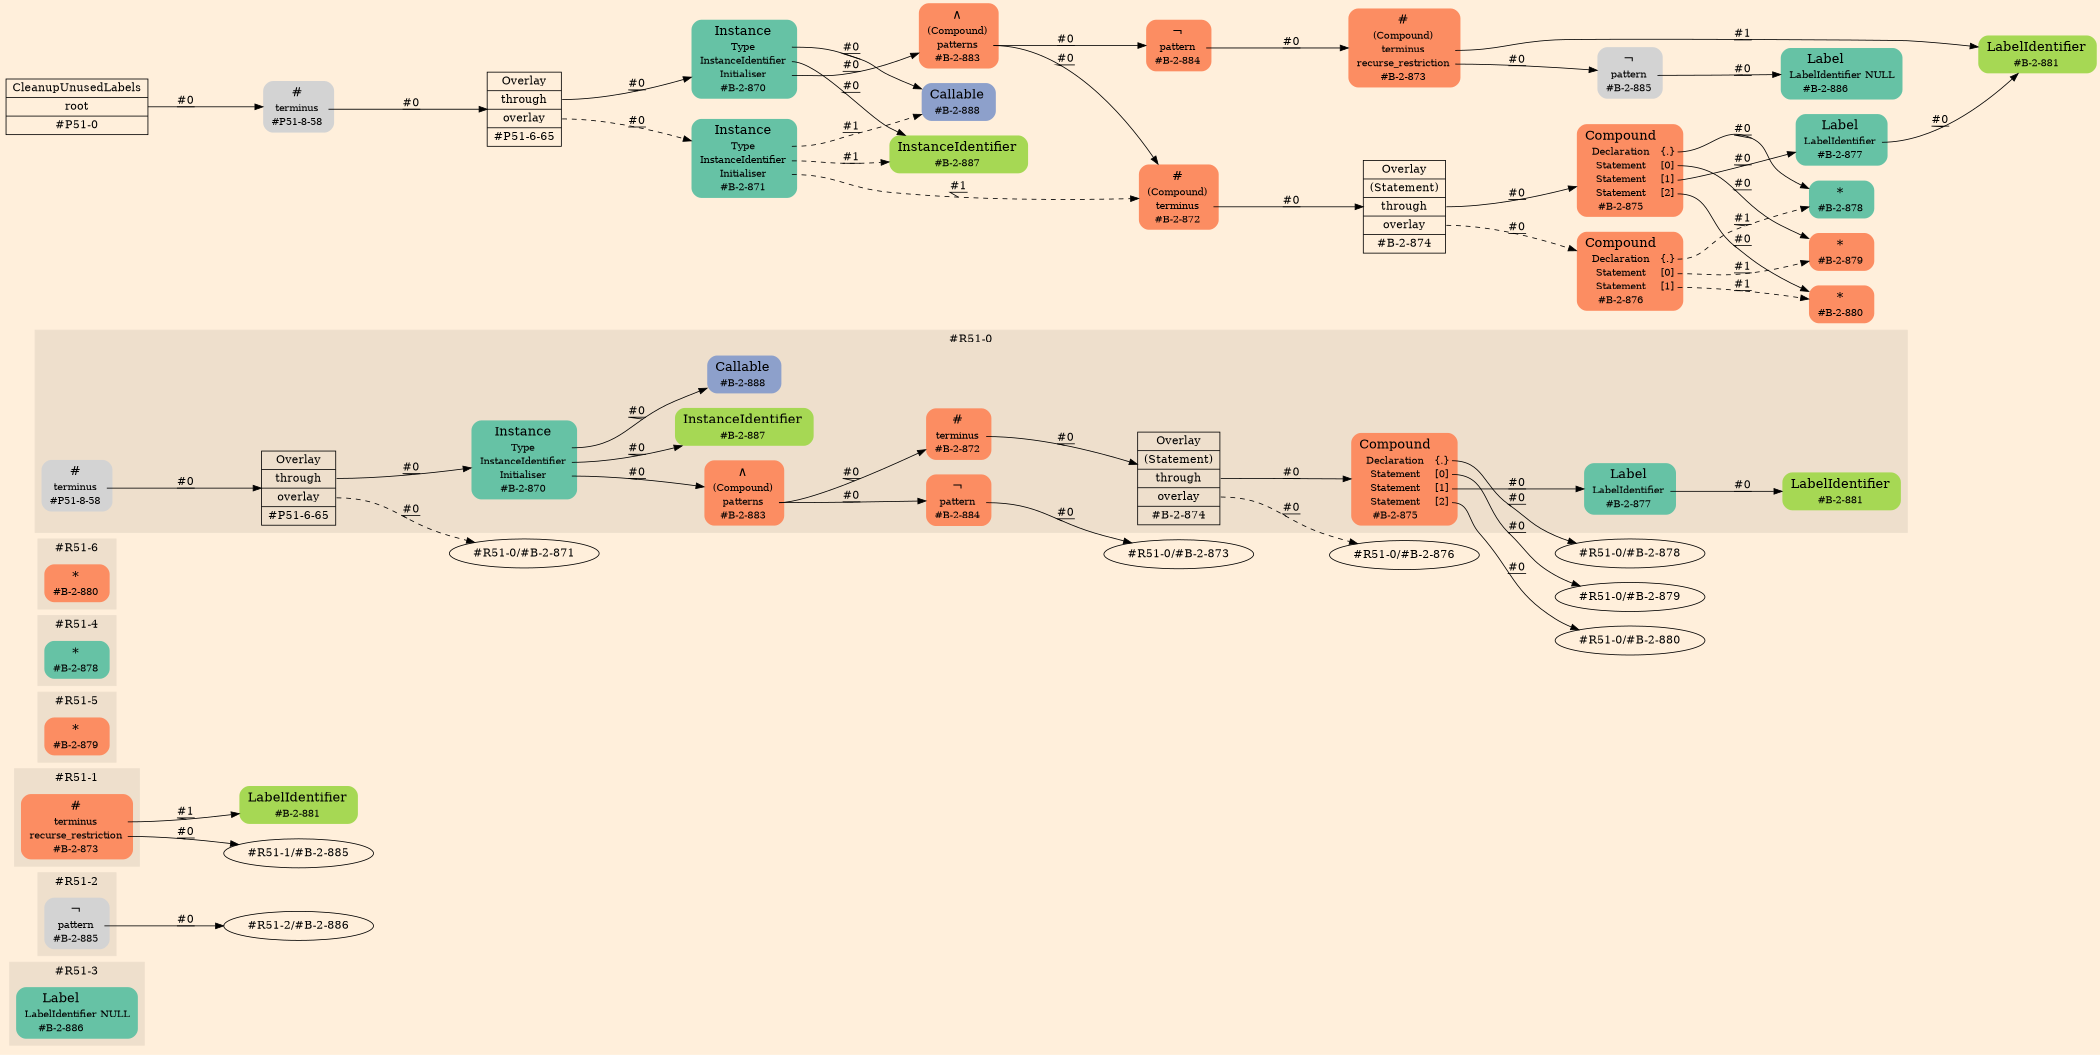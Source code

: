 digraph Inferno {
graph [
rankdir = "LR"
ranksep = 1.0
size = "14,20"
bgcolor = antiquewhite1
color = black
fontcolor = black
];
node [
];
subgraph "cluster#R51-3" {
label = "#R51-3"
style = "filled"
color = antiquewhite2
"#R51-3/#B-2-886" [
shape = "plaintext"
fillcolor = "/set28/1"
label = <<TABLE BORDER="0" CELLBORDER="0" CELLSPACING="0">
 <TR>
  <TD><FONT POINT-SIZE="16.0">Label</FONT></TD>
  <TD></TD>
 </TR>
 <TR>
  <TD>LabelIdentifier</TD>
  <TD PORT="port0">NULL</TD>
 </TR>
 <TR>
  <TD>#B-2-886</TD>
  <TD PORT="port1"></TD>
 </TR>
</TABLE>>
style = "rounded,filled"
fontsize = "12"
];
}
subgraph "cluster#R51-2" {
label = "#R51-2"
style = "filled"
color = antiquewhite2
"#R51-2/#B-2-885" [
shape = "plaintext"
label = <<TABLE BORDER="0" CELLBORDER="0" CELLSPACING="0">
 <TR>
  <TD><FONT POINT-SIZE="16.0">¬</FONT></TD>
  <TD></TD>
 </TR>
 <TR>
  <TD>pattern</TD>
  <TD PORT="port0"></TD>
 </TR>
 <TR>
  <TD>#B-2-885</TD>
  <TD PORT="port1"></TD>
 </TR>
</TABLE>>
style = "rounded,filled"
fontsize = "12"
];
}
"#R51-2/#B-2-885":port0 -> "#R51-2/#B-2-886" [style="solid"
label = "#0"
decorate = true
color = black
fontcolor = black
];
subgraph "cluster#R51-1" {
label = "#R51-1"
style = "filled"
color = antiquewhite2
"#R51-1/#B-2-873" [
shape = "plaintext"
fillcolor = "/set28/2"
label = <<TABLE BORDER="0" CELLBORDER="0" CELLSPACING="0">
 <TR>
  <TD><FONT POINT-SIZE="16.0">#</FONT></TD>
  <TD></TD>
 </TR>
 <TR>
  <TD>terminus</TD>
  <TD PORT="port0"></TD>
 </TR>
 <TR>
  <TD>recurse_restriction</TD>
  <TD PORT="port1"></TD>
 </TR>
 <TR>
  <TD>#B-2-873</TD>
  <TD PORT="port2"></TD>
 </TR>
</TABLE>>
style = "rounded,filled"
fontsize = "12"
];
}
"#R51-1/#B-2-881" [
shape = "plaintext"
fillcolor = "/set28/5"
label = <<TABLE BORDER="0" CELLBORDER="0" CELLSPACING="0">
 <TR>
  <TD><FONT POINT-SIZE="16.0">LabelIdentifier</FONT></TD>
  <TD></TD>
 </TR>
 <TR>
  <TD>#B-2-881</TD>
  <TD PORT="port0"></TD>
 </TR>
</TABLE>>
style = "rounded,filled"
fontsize = "12"
];
"#R51-1/#B-2-873":port0 -> "#R51-1/#B-2-881" [style="solid"
label = "#1"
decorate = true
color = black
fontcolor = black
];
"#R51-1/#B-2-873":port1 -> "#R51-1/#B-2-885" [style="solid"
label = "#0"
decorate = true
color = black
fontcolor = black
];
subgraph "cluster#R51-5" {
label = "#R51-5"
style = "filled"
color = antiquewhite2
"#R51-5/#B-2-879" [
shape = "plaintext"
fillcolor = "/set28/2"
label = <<TABLE BORDER="0" CELLBORDER="0" CELLSPACING="0">
 <TR>
  <TD><FONT POINT-SIZE="16.0">*</FONT></TD>
  <TD></TD>
 </TR>
 <TR>
  <TD>#B-2-879</TD>
  <TD PORT="port0"></TD>
 </TR>
</TABLE>>
style = "rounded,filled"
fontsize = "12"
];
}
subgraph "cluster#R51-4" {
label = "#R51-4"
style = "filled"
color = antiquewhite2
"#R51-4/#B-2-878" [
shape = "plaintext"
fillcolor = "/set28/1"
label = <<TABLE BORDER="0" CELLBORDER="0" CELLSPACING="0">
 <TR>
  <TD><FONT POINT-SIZE="16.0">*</FONT></TD>
  <TD></TD>
 </TR>
 <TR>
  <TD>#B-2-878</TD>
  <TD PORT="port0"></TD>
 </TR>
</TABLE>>
style = "rounded,filled"
fontsize = "12"
];
}
subgraph "cluster#R51-6" {
label = "#R51-6"
style = "filled"
color = antiquewhite2
"#R51-6/#B-2-880" [
shape = "plaintext"
fillcolor = "/set28/2"
label = <<TABLE BORDER="0" CELLBORDER="0" CELLSPACING="0">
 <TR>
  <TD><FONT POINT-SIZE="16.0">*</FONT></TD>
  <TD></TD>
 </TR>
 <TR>
  <TD>#B-2-880</TD>
  <TD PORT="port0"></TD>
 </TR>
</TABLE>>
style = "rounded,filled"
fontsize = "12"
];
}
subgraph "cluster#R51-0" {
label = "#R51-0"
style = "filled"
color = antiquewhite2
"#R51-0/#B-2-881" [
shape = "plaintext"
fillcolor = "/set28/5"
label = <<TABLE BORDER="0" CELLBORDER="0" CELLSPACING="0">
 <TR>
  <TD><FONT POINT-SIZE="16.0">LabelIdentifier</FONT></TD>
  <TD></TD>
 </TR>
 <TR>
  <TD>#B-2-881</TD>
  <TD PORT="port0"></TD>
 </TR>
</TABLE>>
style = "rounded,filled"
fontsize = "12"
];
"#R51-0/#B-2-877" [
shape = "plaintext"
fillcolor = "/set28/1"
label = <<TABLE BORDER="0" CELLBORDER="0" CELLSPACING="0">
 <TR>
  <TD><FONT POINT-SIZE="16.0">Label</FONT></TD>
  <TD></TD>
 </TR>
 <TR>
  <TD>LabelIdentifier</TD>
  <TD PORT="port0"></TD>
 </TR>
 <TR>
  <TD>#B-2-877</TD>
  <TD PORT="port1"></TD>
 </TR>
</TABLE>>
style = "rounded,filled"
fontsize = "12"
];
"#R51-0/#B-2-875" [
shape = "plaintext"
fillcolor = "/set28/2"
label = <<TABLE BORDER="0" CELLBORDER="0" CELLSPACING="0">
 <TR>
  <TD><FONT POINT-SIZE="16.0">Compound</FONT></TD>
  <TD></TD>
 </TR>
 <TR>
  <TD>Declaration</TD>
  <TD PORT="port0">{.}</TD>
 </TR>
 <TR>
  <TD>Statement</TD>
  <TD PORT="port1">[0]</TD>
 </TR>
 <TR>
  <TD>Statement</TD>
  <TD PORT="port2">[1]</TD>
 </TR>
 <TR>
  <TD>Statement</TD>
  <TD PORT="port3">[2]</TD>
 </TR>
 <TR>
  <TD>#B-2-875</TD>
  <TD PORT="port4"></TD>
 </TR>
</TABLE>>
style = "rounded,filled"
fontsize = "12"
];
"#R51-0/#B-2-874" [
shape = "record"
fillcolor = antiquewhite2
label = "<fixed> Overlay | <port0> (Statement) | <port1> through | <port2> overlay | <port3> #B-2-874"
style = "filled"
fontsize = "14"
color = black
fontcolor = black
];
"#R51-0/#B-2-884" [
shape = "plaintext"
fillcolor = "/set28/2"
label = <<TABLE BORDER="0" CELLBORDER="0" CELLSPACING="0">
 <TR>
  <TD><FONT POINT-SIZE="16.0">¬</FONT></TD>
  <TD></TD>
 </TR>
 <TR>
  <TD>pattern</TD>
  <TD PORT="port0"></TD>
 </TR>
 <TR>
  <TD>#B-2-884</TD>
  <TD PORT="port1"></TD>
 </TR>
</TABLE>>
style = "rounded,filled"
fontsize = "12"
];
"#R51-0/#B-2-872" [
shape = "plaintext"
fillcolor = "/set28/2"
label = <<TABLE BORDER="0" CELLBORDER="0" CELLSPACING="0">
 <TR>
  <TD><FONT POINT-SIZE="16.0">#</FONT></TD>
  <TD></TD>
 </TR>
 <TR>
  <TD>terminus</TD>
  <TD PORT="port0"></TD>
 </TR>
 <TR>
  <TD>#B-2-872</TD>
  <TD PORT="port1"></TD>
 </TR>
</TABLE>>
style = "rounded,filled"
fontsize = "12"
];
"#R51-0/#P51-6-65" [
shape = "record"
fillcolor = antiquewhite2
label = "<fixed> Overlay | <port0> through | <port1> overlay | <port2> #P51-6-65"
style = "filled"
fontsize = "14"
color = black
fontcolor = black
];
"#R51-0/#P51-8-58" [
shape = "plaintext"
label = <<TABLE BORDER="0" CELLBORDER="0" CELLSPACING="0">
 <TR>
  <TD><FONT POINT-SIZE="16.0">#</FONT></TD>
  <TD></TD>
 </TR>
 <TR>
  <TD>terminus</TD>
  <TD PORT="port0"></TD>
 </TR>
 <TR>
  <TD>#P51-8-58</TD>
  <TD PORT="port1"></TD>
 </TR>
</TABLE>>
style = "rounded,filled"
fontsize = "12"
];
"#R51-0/#B-2-870" [
shape = "plaintext"
fillcolor = "/set28/1"
label = <<TABLE BORDER="0" CELLBORDER="0" CELLSPACING="0">
 <TR>
  <TD><FONT POINT-SIZE="16.0">Instance</FONT></TD>
  <TD></TD>
 </TR>
 <TR>
  <TD>Type</TD>
  <TD PORT="port0"></TD>
 </TR>
 <TR>
  <TD>InstanceIdentifier</TD>
  <TD PORT="port1"></TD>
 </TR>
 <TR>
  <TD>Initialiser</TD>
  <TD PORT="port2"></TD>
 </TR>
 <TR>
  <TD>#B-2-870</TD>
  <TD PORT="port3"></TD>
 </TR>
</TABLE>>
style = "rounded,filled"
fontsize = "12"
];
"#R51-0/#B-2-883" [
shape = "plaintext"
fillcolor = "/set28/2"
label = <<TABLE BORDER="0" CELLBORDER="0" CELLSPACING="0">
 <TR>
  <TD><FONT POINT-SIZE="16.0">∧</FONT></TD>
  <TD></TD>
 </TR>
 <TR>
  <TD>(Compound)</TD>
  <TD PORT="port0"></TD>
 </TR>
 <TR>
  <TD>patterns</TD>
  <TD PORT="port1"></TD>
 </TR>
 <TR>
  <TD>#B-2-883</TD>
  <TD PORT="port2"></TD>
 </TR>
</TABLE>>
style = "rounded,filled"
fontsize = "12"
];
"#R51-0/#B-2-888" [
shape = "plaintext"
fillcolor = "/set28/3"
label = <<TABLE BORDER="0" CELLBORDER="0" CELLSPACING="0">
 <TR>
  <TD><FONT POINT-SIZE="16.0">Callable</FONT></TD>
  <TD></TD>
 </TR>
 <TR>
  <TD>#B-2-888</TD>
  <TD PORT="port0"></TD>
 </TR>
</TABLE>>
style = "rounded,filled"
fontsize = "12"
];
"#R51-0/#B-2-887" [
shape = "plaintext"
fillcolor = "/set28/5"
label = <<TABLE BORDER="0" CELLBORDER="0" CELLSPACING="0">
 <TR>
  <TD><FONT POINT-SIZE="16.0">InstanceIdentifier</FONT></TD>
  <TD></TD>
 </TR>
 <TR>
  <TD>#B-2-887</TD>
  <TD PORT="port0"></TD>
 </TR>
</TABLE>>
style = "rounded,filled"
fontsize = "12"
];
}
"#R51-0/#B-2-877":port0 -> "#R51-0/#B-2-881" [style="solid"
label = "#0"
decorate = true
color = black
fontcolor = black
];
"#R51-0/#B-2-875":port0 -> "#R51-0/#B-2-878" [style="solid"
label = "#0"
decorate = true
color = black
fontcolor = black
];
"#R51-0/#B-2-875":port1 -> "#R51-0/#B-2-879" [style="solid"
label = "#0"
decorate = true
color = black
fontcolor = black
];
"#R51-0/#B-2-875":port2 -> "#R51-0/#B-2-877" [style="solid"
label = "#0"
decorate = true
color = black
fontcolor = black
];
"#R51-0/#B-2-875":port3 -> "#R51-0/#B-2-880" [style="solid"
label = "#0"
decorate = true
color = black
fontcolor = black
];
"#R51-0/#B-2-874":port1 -> "#R51-0/#B-2-875" [style="solid"
label = "#0"
decorate = true
color = black
fontcolor = black
];
"#R51-0/#B-2-874":port2 -> "#R51-0/#B-2-876" [style="dashed"
label = "#0"
decorate = true
color = black
fontcolor = black
];
"#R51-0/#B-2-884":port0 -> "#R51-0/#B-2-873" [style="solid"
label = "#0"
decorate = true
color = black
fontcolor = black
];
"#R51-0/#B-2-872":port0 -> "#R51-0/#B-2-874" [style="solid"
label = "#0"
decorate = true
color = black
fontcolor = black
];
"#R51-0/#P51-6-65":port0 -> "#R51-0/#B-2-870" [style="solid"
label = "#0"
decorate = true
color = black
fontcolor = black
];
"#R51-0/#P51-6-65":port1 -> "#R51-0/#B-2-871" [style="dashed"
label = "#0"
decorate = true
color = black
fontcolor = black
];
"#R51-0/#P51-8-58":port0 -> "#R51-0/#P51-6-65" [style="solid"
label = "#0"
decorate = true
color = black
fontcolor = black
];
"#R51-0/#B-2-870":port0 -> "#R51-0/#B-2-888" [style="solid"
label = "#0"
decorate = true
color = black
fontcolor = black
];
"#R51-0/#B-2-870":port1 -> "#R51-0/#B-2-887" [style="solid"
label = "#0"
decorate = true
color = black
fontcolor = black
];
"#R51-0/#B-2-870":port2 -> "#R51-0/#B-2-883" [style="solid"
label = "#0"
decorate = true
color = black
fontcolor = black
];
"#R51-0/#B-2-883":port1 -> "#R51-0/#B-2-872" [style="solid"
label = "#0"
decorate = true
color = black
fontcolor = black
];
"#R51-0/#B-2-883":port1 -> "#R51-0/#B-2-884" [style="solid"
label = "#0"
decorate = true
color = black
fontcolor = black
];
"CR#P51-0" [
shape = "record"
fillcolor = antiquewhite1
label = "<fixed> CleanupUnusedLabels | <port0> root | <port1> #P51-0"
style = "filled"
fontsize = "14"
color = black
fontcolor = black
];
"#P51-8-58" [
shape = "plaintext"
label = <<TABLE BORDER="0" CELLBORDER="0" CELLSPACING="0">
 <TR>
  <TD><FONT POINT-SIZE="16.0">#</FONT></TD>
  <TD></TD>
 </TR>
 <TR>
  <TD>terminus</TD>
  <TD PORT="port0"></TD>
 </TR>
 <TR>
  <TD>#P51-8-58</TD>
  <TD PORT="port1"></TD>
 </TR>
</TABLE>>
style = "rounded,filled"
fontsize = "12"
];
"#P51-6-65" [
shape = "record"
fillcolor = antiquewhite1
label = "<fixed> Overlay | <port0> through | <port1> overlay | <port2> #P51-6-65"
style = "filled"
fontsize = "14"
color = black
fontcolor = black
];
"#B-2-870" [
shape = "plaintext"
fillcolor = "/set28/1"
label = <<TABLE BORDER="0" CELLBORDER="0" CELLSPACING="0">
 <TR>
  <TD><FONT POINT-SIZE="16.0">Instance</FONT></TD>
  <TD></TD>
 </TR>
 <TR>
  <TD>Type</TD>
  <TD PORT="port0"></TD>
 </TR>
 <TR>
  <TD>InstanceIdentifier</TD>
  <TD PORT="port1"></TD>
 </TR>
 <TR>
  <TD>Initialiser</TD>
  <TD PORT="port2"></TD>
 </TR>
 <TR>
  <TD>#B-2-870</TD>
  <TD PORT="port3"></TD>
 </TR>
</TABLE>>
style = "rounded,filled"
fontsize = "12"
];
"#B-2-888" [
shape = "plaintext"
fillcolor = "/set28/3"
label = <<TABLE BORDER="0" CELLBORDER="0" CELLSPACING="0">
 <TR>
  <TD><FONT POINT-SIZE="16.0">Callable</FONT></TD>
  <TD></TD>
 </TR>
 <TR>
  <TD>#B-2-888</TD>
  <TD PORT="port0"></TD>
 </TR>
</TABLE>>
style = "rounded,filled"
fontsize = "12"
];
"#B-2-887" [
shape = "plaintext"
fillcolor = "/set28/5"
label = <<TABLE BORDER="0" CELLBORDER="0" CELLSPACING="0">
 <TR>
  <TD><FONT POINT-SIZE="16.0">InstanceIdentifier</FONT></TD>
  <TD></TD>
 </TR>
 <TR>
  <TD>#B-2-887</TD>
  <TD PORT="port0"></TD>
 </TR>
</TABLE>>
style = "rounded,filled"
fontsize = "12"
];
"#B-2-883" [
shape = "plaintext"
fillcolor = "/set28/2"
label = <<TABLE BORDER="0" CELLBORDER="0" CELLSPACING="0">
 <TR>
  <TD><FONT POINT-SIZE="16.0">∧</FONT></TD>
  <TD></TD>
 </TR>
 <TR>
  <TD>(Compound)</TD>
  <TD PORT="port0"></TD>
 </TR>
 <TR>
  <TD>patterns</TD>
  <TD PORT="port1"></TD>
 </TR>
 <TR>
  <TD>#B-2-883</TD>
  <TD PORT="port2"></TD>
 </TR>
</TABLE>>
style = "rounded,filled"
fontsize = "12"
];
"#B-2-872" [
shape = "plaintext"
fillcolor = "/set28/2"
label = <<TABLE BORDER="0" CELLBORDER="0" CELLSPACING="0">
 <TR>
  <TD><FONT POINT-SIZE="16.0">#</FONT></TD>
  <TD></TD>
 </TR>
 <TR>
  <TD>(Compound)</TD>
  <TD PORT="port0"></TD>
 </TR>
 <TR>
  <TD>terminus</TD>
  <TD PORT="port1"></TD>
 </TR>
 <TR>
  <TD>#B-2-872</TD>
  <TD PORT="port2"></TD>
 </TR>
</TABLE>>
style = "rounded,filled"
fontsize = "12"
];
"#B-2-874" [
shape = "record"
fillcolor = antiquewhite1
label = "<fixed> Overlay | <port0> (Statement) | <port1> through | <port2> overlay | <port3> #B-2-874"
style = "filled"
fontsize = "14"
color = black
fontcolor = black
];
"#B-2-875" [
shape = "plaintext"
fillcolor = "/set28/2"
label = <<TABLE BORDER="0" CELLBORDER="0" CELLSPACING="0">
 <TR>
  <TD><FONT POINT-SIZE="16.0">Compound</FONT></TD>
  <TD></TD>
 </TR>
 <TR>
  <TD>Declaration</TD>
  <TD PORT="port0">{.}</TD>
 </TR>
 <TR>
  <TD>Statement</TD>
  <TD PORT="port1">[0]</TD>
 </TR>
 <TR>
  <TD>Statement</TD>
  <TD PORT="port2">[1]</TD>
 </TR>
 <TR>
  <TD>Statement</TD>
  <TD PORT="port3">[2]</TD>
 </TR>
 <TR>
  <TD>#B-2-875</TD>
  <TD PORT="port4"></TD>
 </TR>
</TABLE>>
style = "rounded,filled"
fontsize = "12"
];
"#B-2-878" [
shape = "plaintext"
fillcolor = "/set28/1"
label = <<TABLE BORDER="0" CELLBORDER="0" CELLSPACING="0">
 <TR>
  <TD><FONT POINT-SIZE="16.0">*</FONT></TD>
  <TD></TD>
 </TR>
 <TR>
  <TD>#B-2-878</TD>
  <TD PORT="port0"></TD>
 </TR>
</TABLE>>
style = "rounded,filled"
fontsize = "12"
];
"#B-2-879" [
shape = "plaintext"
fillcolor = "/set28/2"
label = <<TABLE BORDER="0" CELLBORDER="0" CELLSPACING="0">
 <TR>
  <TD><FONT POINT-SIZE="16.0">*</FONT></TD>
  <TD></TD>
 </TR>
 <TR>
  <TD>#B-2-879</TD>
  <TD PORT="port0"></TD>
 </TR>
</TABLE>>
style = "rounded,filled"
fontsize = "12"
];
"#B-2-877" [
shape = "plaintext"
fillcolor = "/set28/1"
label = <<TABLE BORDER="0" CELLBORDER="0" CELLSPACING="0">
 <TR>
  <TD><FONT POINT-SIZE="16.0">Label</FONT></TD>
  <TD></TD>
 </TR>
 <TR>
  <TD>LabelIdentifier</TD>
  <TD PORT="port0"></TD>
 </TR>
 <TR>
  <TD>#B-2-877</TD>
  <TD PORT="port1"></TD>
 </TR>
</TABLE>>
style = "rounded,filled"
fontsize = "12"
];
"#B-2-881" [
shape = "plaintext"
fillcolor = "/set28/5"
label = <<TABLE BORDER="0" CELLBORDER="0" CELLSPACING="0">
 <TR>
  <TD><FONT POINT-SIZE="16.0">LabelIdentifier</FONT></TD>
  <TD></TD>
 </TR>
 <TR>
  <TD>#B-2-881</TD>
  <TD PORT="port0"></TD>
 </TR>
</TABLE>>
style = "rounded,filled"
fontsize = "12"
];
"#B-2-880" [
shape = "plaintext"
fillcolor = "/set28/2"
label = <<TABLE BORDER="0" CELLBORDER="0" CELLSPACING="0">
 <TR>
  <TD><FONT POINT-SIZE="16.0">*</FONT></TD>
  <TD></TD>
 </TR>
 <TR>
  <TD>#B-2-880</TD>
  <TD PORT="port0"></TD>
 </TR>
</TABLE>>
style = "rounded,filled"
fontsize = "12"
];
"#B-2-876" [
shape = "plaintext"
fillcolor = "/set28/2"
label = <<TABLE BORDER="0" CELLBORDER="0" CELLSPACING="0">
 <TR>
  <TD><FONT POINT-SIZE="16.0">Compound</FONT></TD>
  <TD></TD>
 </TR>
 <TR>
  <TD>Declaration</TD>
  <TD PORT="port0">{.}</TD>
 </TR>
 <TR>
  <TD>Statement</TD>
  <TD PORT="port1">[0]</TD>
 </TR>
 <TR>
  <TD>Statement</TD>
  <TD PORT="port2">[1]</TD>
 </TR>
 <TR>
  <TD>#B-2-876</TD>
  <TD PORT="port3"></TD>
 </TR>
</TABLE>>
style = "rounded,filled"
fontsize = "12"
];
"#B-2-884" [
shape = "plaintext"
fillcolor = "/set28/2"
label = <<TABLE BORDER="0" CELLBORDER="0" CELLSPACING="0">
 <TR>
  <TD><FONT POINT-SIZE="16.0">¬</FONT></TD>
  <TD></TD>
 </TR>
 <TR>
  <TD>pattern</TD>
  <TD PORT="port0"></TD>
 </TR>
 <TR>
  <TD>#B-2-884</TD>
  <TD PORT="port1"></TD>
 </TR>
</TABLE>>
style = "rounded,filled"
fontsize = "12"
];
"#B-2-873" [
shape = "plaintext"
fillcolor = "/set28/2"
label = <<TABLE BORDER="0" CELLBORDER="0" CELLSPACING="0">
 <TR>
  <TD><FONT POINT-SIZE="16.0">#</FONT></TD>
  <TD></TD>
 </TR>
 <TR>
  <TD>(Compound)</TD>
  <TD PORT="port0"></TD>
 </TR>
 <TR>
  <TD>terminus</TD>
  <TD PORT="port1"></TD>
 </TR>
 <TR>
  <TD>recurse_restriction</TD>
  <TD PORT="port2"></TD>
 </TR>
 <TR>
  <TD>#B-2-873</TD>
  <TD PORT="port3"></TD>
 </TR>
</TABLE>>
style = "rounded,filled"
fontsize = "12"
];
"#B-2-885" [
shape = "plaintext"
label = <<TABLE BORDER="0" CELLBORDER="0" CELLSPACING="0">
 <TR>
  <TD><FONT POINT-SIZE="16.0">¬</FONT></TD>
  <TD></TD>
 </TR>
 <TR>
  <TD>pattern</TD>
  <TD PORT="port0"></TD>
 </TR>
 <TR>
  <TD>#B-2-885</TD>
  <TD PORT="port1"></TD>
 </TR>
</TABLE>>
style = "rounded,filled"
fontsize = "12"
];
"#B-2-886" [
shape = "plaintext"
fillcolor = "/set28/1"
label = <<TABLE BORDER="0" CELLBORDER="0" CELLSPACING="0">
 <TR>
  <TD><FONT POINT-SIZE="16.0">Label</FONT></TD>
  <TD></TD>
 </TR>
 <TR>
  <TD>LabelIdentifier</TD>
  <TD PORT="port0">NULL</TD>
 </TR>
 <TR>
  <TD>#B-2-886</TD>
  <TD PORT="port1"></TD>
 </TR>
</TABLE>>
style = "rounded,filled"
fontsize = "12"
];
"#B-2-871" [
shape = "plaintext"
fillcolor = "/set28/1"
label = <<TABLE BORDER="0" CELLBORDER="0" CELLSPACING="0">
 <TR>
  <TD><FONT POINT-SIZE="16.0">Instance</FONT></TD>
  <TD></TD>
 </TR>
 <TR>
  <TD>Type</TD>
  <TD PORT="port0"></TD>
 </TR>
 <TR>
  <TD>InstanceIdentifier</TD>
  <TD PORT="port1"></TD>
 </TR>
 <TR>
  <TD>Initialiser</TD>
  <TD PORT="port2"></TD>
 </TR>
 <TR>
  <TD>#B-2-871</TD>
  <TD PORT="port3"></TD>
 </TR>
</TABLE>>
style = "rounded,filled"
fontsize = "12"
];
"CR#P51-0":port0 -> "#P51-8-58" [style="solid"
label = "#0"
decorate = true
color = black
fontcolor = black
];
"#P51-8-58":port0 -> "#P51-6-65" [style="solid"
label = "#0"
decorate = true
color = black
fontcolor = black
];
"#P51-6-65":port0 -> "#B-2-870" [style="solid"
label = "#0"
decorate = true
color = black
fontcolor = black
];
"#P51-6-65":port1 -> "#B-2-871" [style="dashed"
label = "#0"
decorate = true
color = black
fontcolor = black
];
"#B-2-870":port0 -> "#B-2-888" [style="solid"
label = "#0"
decorate = true
color = black
fontcolor = black
];
"#B-2-870":port1 -> "#B-2-887" [style="solid"
label = "#0"
decorate = true
color = black
fontcolor = black
];
"#B-2-870":port2 -> "#B-2-883" [style="solid"
label = "#0"
decorate = true
color = black
fontcolor = black
];
"#B-2-883":port1 -> "#B-2-872" [style="solid"
label = "#0"
decorate = true
color = black
fontcolor = black
];
"#B-2-883":port1 -> "#B-2-884" [style="solid"
label = "#0"
decorate = true
color = black
fontcolor = black
];
"#B-2-872":port1 -> "#B-2-874" [style="solid"
label = "#0"
decorate = true
color = black
fontcolor = black
];
"#B-2-874":port1 -> "#B-2-875" [style="solid"
label = "#0"
decorate = true
color = black
fontcolor = black
];
"#B-2-874":port2 -> "#B-2-876" [style="dashed"
label = "#0"
decorate = true
color = black
fontcolor = black
];
"#B-2-875":port0 -> "#B-2-878" [style="solid"
label = "#0"
decorate = true
color = black
fontcolor = black
];
"#B-2-875":port1 -> "#B-2-879" [style="solid"
label = "#0"
decorate = true
color = black
fontcolor = black
];
"#B-2-875":port2 -> "#B-2-877" [style="solid"
label = "#0"
decorate = true
color = black
fontcolor = black
];
"#B-2-875":port3 -> "#B-2-880" [style="solid"
label = "#0"
decorate = true
color = black
fontcolor = black
];
"#B-2-877":port0 -> "#B-2-881" [style="solid"
label = "#0"
decorate = true
color = black
fontcolor = black
];
"#B-2-876":port0 -> "#B-2-878" [style="dashed"
label = "#1"
decorate = true
color = black
fontcolor = black
];
"#B-2-876":port1 -> "#B-2-879" [style="dashed"
label = "#1"
decorate = true
color = black
fontcolor = black
];
"#B-2-876":port2 -> "#B-2-880" [style="dashed"
label = "#1"
decorate = true
color = black
fontcolor = black
];
"#B-2-884":port0 -> "#B-2-873" [style="solid"
label = "#0"
decorate = true
color = black
fontcolor = black
];
"#B-2-873":port1 -> "#B-2-881" [style="solid"
label = "#1"
decorate = true
color = black
fontcolor = black
];
"#B-2-873":port2 -> "#B-2-885" [style="solid"
label = "#0"
decorate = true
color = black
fontcolor = black
];
"#B-2-885":port0 -> "#B-2-886" [style="solid"
label = "#0"
decorate = true
color = black
fontcolor = black
];
"#B-2-871":port0 -> "#B-2-888" [style="dashed"
label = "#1"
decorate = true
color = black
fontcolor = black
];
"#B-2-871":port1 -> "#B-2-887" [style="dashed"
label = "#1"
decorate = true
color = black
fontcolor = black
];
"#B-2-871":port2 -> "#B-2-872" [style="dashed"
label = "#1"
decorate = true
color = black
fontcolor = black
];
}
